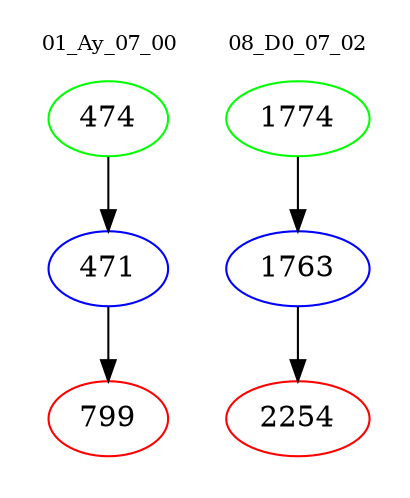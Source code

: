 digraph{
subgraph cluster_0 {
color = white
label = "01_Ay_07_00";
fontsize=10;
T0_474 [label="474", color="green"]
T0_474 -> T0_471 [color="black"]
T0_471 [label="471", color="blue"]
T0_471 -> T0_799 [color="black"]
T0_799 [label="799", color="red"]
}
subgraph cluster_1 {
color = white
label = "08_D0_07_02";
fontsize=10;
T1_1774 [label="1774", color="green"]
T1_1774 -> T1_1763 [color="black"]
T1_1763 [label="1763", color="blue"]
T1_1763 -> T1_2254 [color="black"]
T1_2254 [label="2254", color="red"]
}
}
